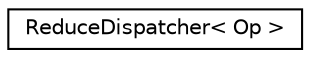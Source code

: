 digraph "Graphical Class Hierarchy"
{
  edge [fontname="Helvetica",fontsize="10",labelfontname="Helvetica",labelfontsize="10"];
  node [fontname="Helvetica",fontsize="10",shape=record];
  rankdir="LR";
  Node0 [label="ReduceDispatcher\< Op \>",height=0.2,width=0.4,color="black", fillcolor="white", style="filled",URL="$structReduceDispatcher.html"];
}
